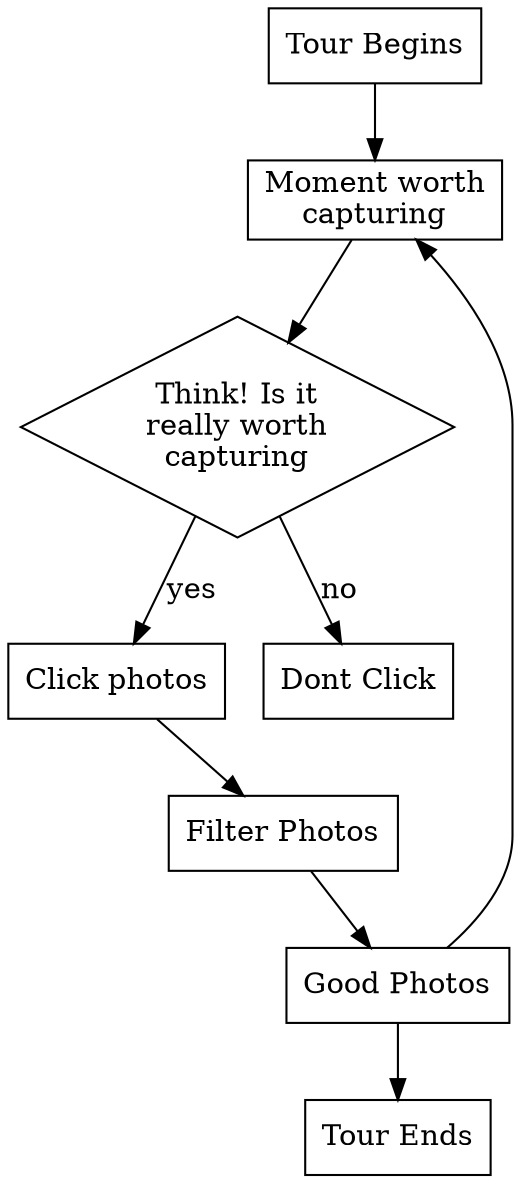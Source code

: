 digraph
{
	node[shape="rectangle"] tour_begins[label="Tour Begins"]	
							tour_ends[label="Tour Ends"]
							moment[label="Moment worth\ncapturing"]
							click[label="Click photos"]
							filter[label="Filter Photos"]
							dont_click[label="Dont Click"]
							good_photos[label="Good Photos"]

	node[shape="diamond"] think[label="Think! Is it\nreally worth\ncapturing"]

	tour_begins -> moment;
	moment -> think;
	think -> click[label="yes"];
	think -> dont_click[label="no"];
	click -> filter;
	filter -> good_photos
	good_photos -> moment
	good_photos -> tour_ends
}